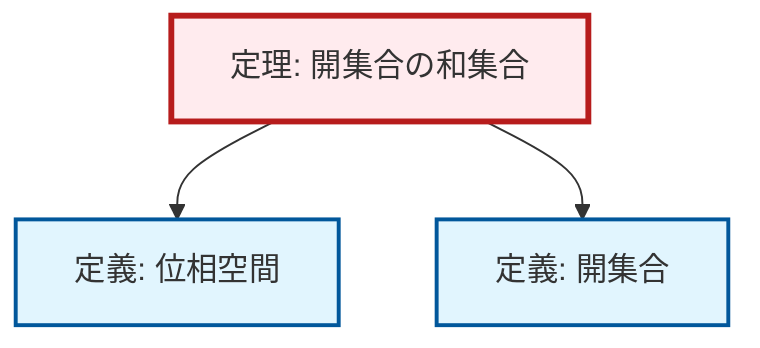 graph TD
    classDef definition fill:#e1f5fe,stroke:#01579b,stroke-width:2px
    classDef theorem fill:#f3e5f5,stroke:#4a148c,stroke-width:2px
    classDef axiom fill:#fff3e0,stroke:#e65100,stroke-width:2px
    classDef example fill:#e8f5e9,stroke:#1b5e20,stroke-width:2px
    classDef current fill:#ffebee,stroke:#b71c1c,stroke-width:3px
    thm-union-open-sets["定理: 開集合の和集合"]:::theorem
    def-topological-space["定義: 位相空間"]:::definition
    def-open-set["定義: 開集合"]:::definition
    thm-union-open-sets --> def-topological-space
    thm-union-open-sets --> def-open-set
    class thm-union-open-sets current